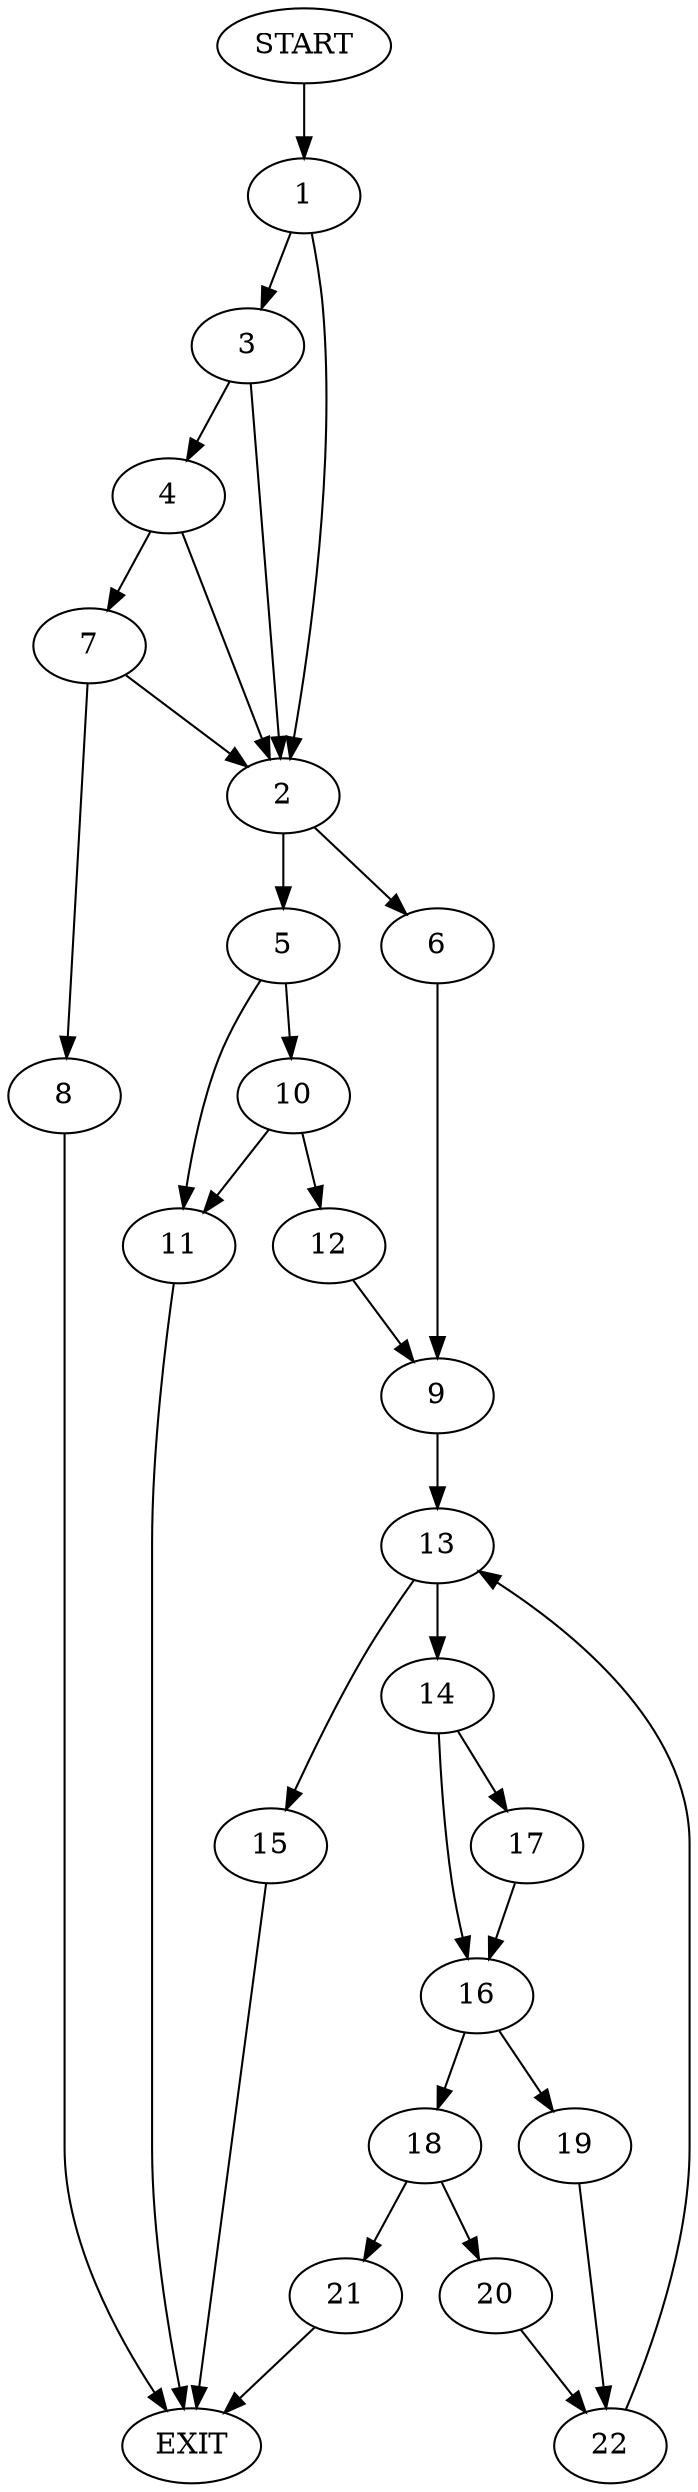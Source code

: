 digraph {
0 [label="START"]
23 [label="EXIT"]
0 -> 1
1 -> 2
1 -> 3
3 -> 4
3 -> 2
2 -> 5
2 -> 6
4 -> 7
4 -> 2
7 -> 8
7 -> 2
8 -> 23
6 -> 9
5 -> 10
5 -> 11
10 -> 12
10 -> 11
11 -> 23
12 -> 9
9 -> 13
13 -> 14
13 -> 15
14 -> 16
14 -> 17
15 -> 23
16 -> 18
16 -> 19
17 -> 16
18 -> 20
18 -> 21
19 -> 22
21 -> 23
20 -> 22
22 -> 13
}

